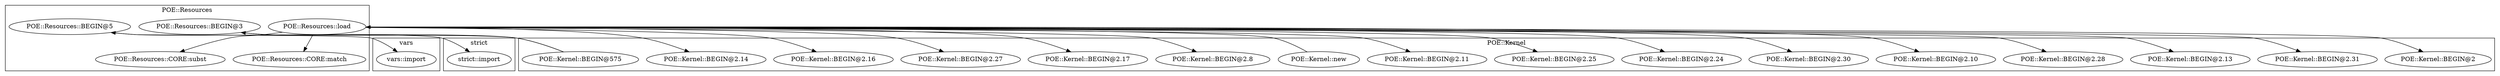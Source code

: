 digraph {
graph [overlap=false]
subgraph cluster_POE_Resources {
	label="POE::Resources";
	"POE::Resources::BEGIN@5";
	"POE::Resources::BEGIN@3";
	"POE::Resources::CORE:subst";
	"POE::Resources::CORE:match";
	"POE::Resources::load";
}
subgraph cluster_vars {
	label="vars";
	"vars::import";
}
subgraph cluster_strict {
	label="strict";
	"strict::import";
}
subgraph cluster_POE_Kernel {
	label="POE::Kernel";
	"POE::Kernel::BEGIN@2.16";
	"POE::Kernel::BEGIN@575";
	"POE::Kernel::BEGIN@2.14";
	"POE::Kernel::BEGIN@2";
	"POE::Kernel::BEGIN@2.31";
	"POE::Kernel::BEGIN@2.13";
	"POE::Kernel::BEGIN@2.28";
	"POE::Kernel::BEGIN@2.10";
	"POE::Kernel::BEGIN@2.30";
	"POE::Kernel::BEGIN@2.24";
	"POE::Kernel::BEGIN@2.25";
	"POE::Kernel::BEGIN@2.11";
	"POE::Kernel::new";
	"POE::Kernel::BEGIN@2.8";
	"POE::Kernel::BEGIN@2.17";
	"POE::Kernel::BEGIN@2.27";
}
"POE::Resources::load" -> "POE::Resources::CORE:match";
"POE::Resources::load" -> "POE::Kernel::BEGIN@2.10";
"POE::Resources::load" -> "POE::Kernel::BEGIN@2.24";
"POE::Resources::load" -> "POE::Kernel::BEGIN@2.14";
"POE::Resources::BEGIN@5" -> "vars::import";
"POE::Resources::load" -> "POE::Kernel::BEGIN@2.17";
"POE::Resources::load" -> "POE::Kernel::BEGIN@2";
"POE::Resources::load" -> "POE::Kernel::BEGIN@2.30";
"POE::Resources::load" -> "POE::Kernel::BEGIN@2.28";
"POE::Resources::load" -> "POE::Resources::CORE:subst";
"POE::Resources::load" -> "POE::Kernel::BEGIN@2.13";
"POE::Resources::load" -> "POE::Kernel::BEGIN@2.27";
"POE::Kernel::new" -> "POE::Resources::load";
"POE::Resources::BEGIN@3" -> "strict::import";
"POE::Resources::load" -> "POE::Kernel::BEGIN@2.8";
"POE::Resources::load" -> "POE::Kernel::BEGIN@2.16";
"POE::Kernel::BEGIN@575" -> "POE::Resources::BEGIN@5";
"POE::Kernel::BEGIN@575" -> "POE::Resources::BEGIN@3";
"POE::Resources::load" -> "POE::Kernel::BEGIN@2.11";
"POE::Resources::load" -> "POE::Kernel::BEGIN@2.25";
"POE::Resources::load" -> "POE::Kernel::BEGIN@2.31";
}
